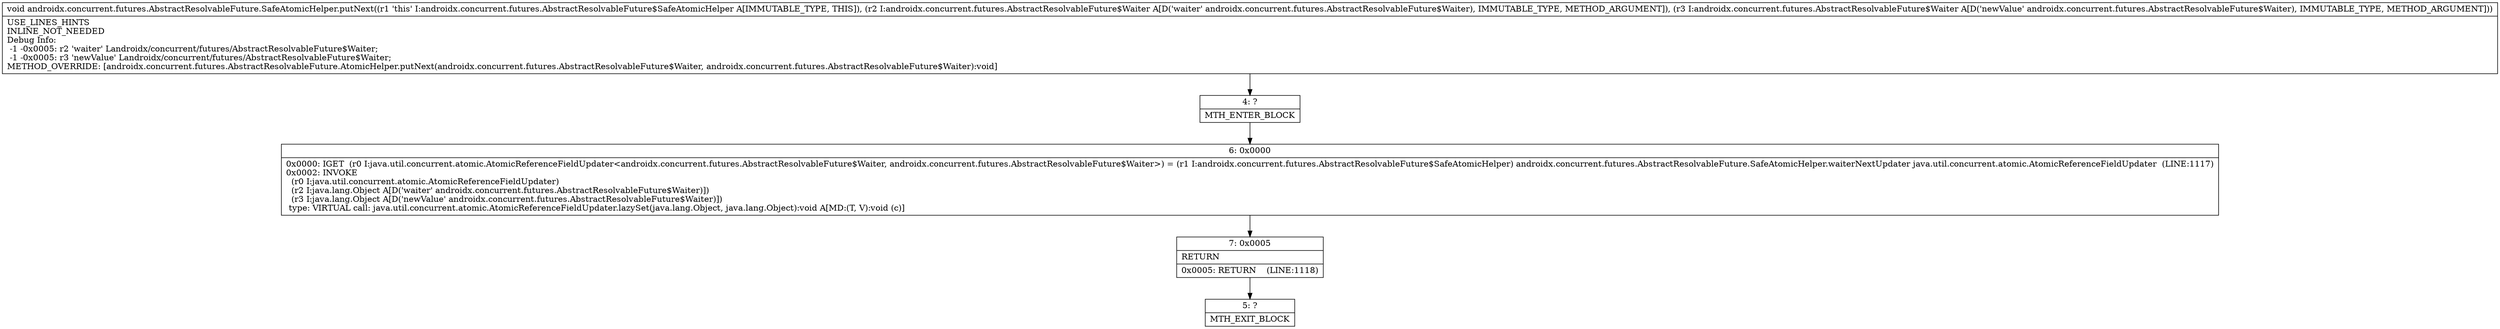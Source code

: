 digraph "CFG forandroidx.concurrent.futures.AbstractResolvableFuture.SafeAtomicHelper.putNext(Landroidx\/concurrent\/futures\/AbstractResolvableFuture$Waiter;Landroidx\/concurrent\/futures\/AbstractResolvableFuture$Waiter;)V" {
Node_4 [shape=record,label="{4\:\ ?|MTH_ENTER_BLOCK\l}"];
Node_6 [shape=record,label="{6\:\ 0x0000|0x0000: IGET  (r0 I:java.util.concurrent.atomic.AtomicReferenceFieldUpdater\<androidx.concurrent.futures.AbstractResolvableFuture$Waiter, androidx.concurrent.futures.AbstractResolvableFuture$Waiter\>) = (r1 I:androidx.concurrent.futures.AbstractResolvableFuture$SafeAtomicHelper) androidx.concurrent.futures.AbstractResolvableFuture.SafeAtomicHelper.waiterNextUpdater java.util.concurrent.atomic.AtomicReferenceFieldUpdater  (LINE:1117)\l0x0002: INVOKE  \l  (r0 I:java.util.concurrent.atomic.AtomicReferenceFieldUpdater)\l  (r2 I:java.lang.Object A[D('waiter' androidx.concurrent.futures.AbstractResolvableFuture$Waiter)])\l  (r3 I:java.lang.Object A[D('newValue' androidx.concurrent.futures.AbstractResolvableFuture$Waiter)])\l type: VIRTUAL call: java.util.concurrent.atomic.AtomicReferenceFieldUpdater.lazySet(java.lang.Object, java.lang.Object):void A[MD:(T, V):void (c)]\l}"];
Node_7 [shape=record,label="{7\:\ 0x0005|RETURN\l|0x0005: RETURN    (LINE:1118)\l}"];
Node_5 [shape=record,label="{5\:\ ?|MTH_EXIT_BLOCK\l}"];
MethodNode[shape=record,label="{void androidx.concurrent.futures.AbstractResolvableFuture.SafeAtomicHelper.putNext((r1 'this' I:androidx.concurrent.futures.AbstractResolvableFuture$SafeAtomicHelper A[IMMUTABLE_TYPE, THIS]), (r2 I:androidx.concurrent.futures.AbstractResolvableFuture$Waiter A[D('waiter' androidx.concurrent.futures.AbstractResolvableFuture$Waiter), IMMUTABLE_TYPE, METHOD_ARGUMENT]), (r3 I:androidx.concurrent.futures.AbstractResolvableFuture$Waiter A[D('newValue' androidx.concurrent.futures.AbstractResolvableFuture$Waiter), IMMUTABLE_TYPE, METHOD_ARGUMENT]))  | USE_LINES_HINTS\lINLINE_NOT_NEEDED\lDebug Info:\l  \-1 \-0x0005: r2 'waiter' Landroidx\/concurrent\/futures\/AbstractResolvableFuture$Waiter;\l  \-1 \-0x0005: r3 'newValue' Landroidx\/concurrent\/futures\/AbstractResolvableFuture$Waiter;\lMETHOD_OVERRIDE: [androidx.concurrent.futures.AbstractResolvableFuture.AtomicHelper.putNext(androidx.concurrent.futures.AbstractResolvableFuture$Waiter, androidx.concurrent.futures.AbstractResolvableFuture$Waiter):void]\l}"];
MethodNode -> Node_4;Node_4 -> Node_6;
Node_6 -> Node_7;
Node_7 -> Node_5;
}

